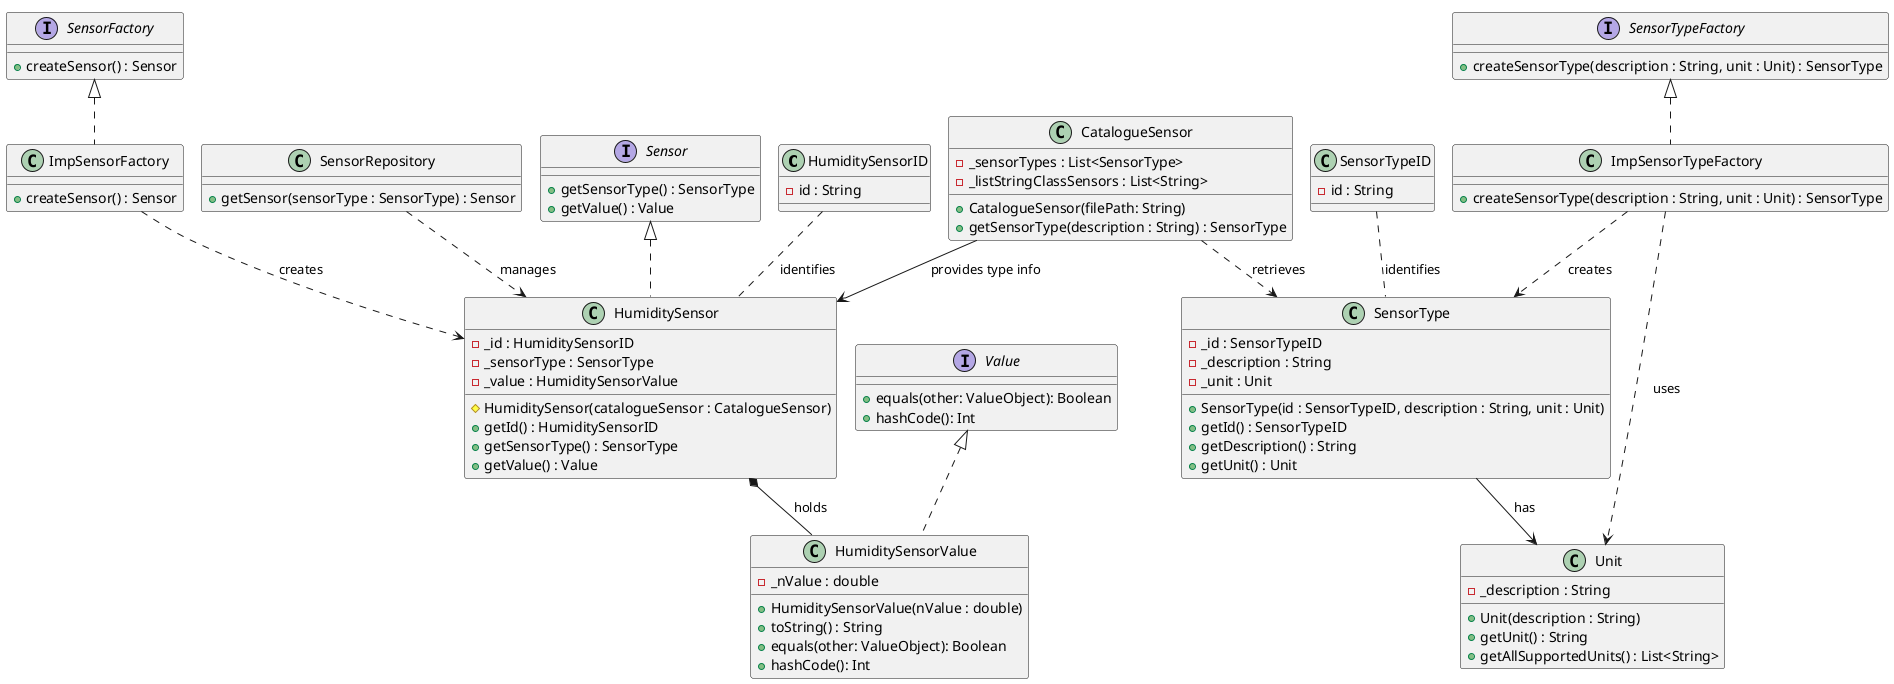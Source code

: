 @startuml
!pragma layout smetana

class HumiditySensorID {
    - id : String
}

class SensorTypeID {
    - id : String
}

class HumiditySensor implements Sensor {
    - _id : HumiditySensorID
    - _sensorType : SensorType
    - _value : HumiditySensorValue
    # HumiditySensor(catalogueSensor : CatalogueSensor)
    + getId() : HumiditySensorID
    + getSensorType() : SensorType
    + getValue() : Value
}

class HumiditySensorValue implements Value {
    - _nValue : double
    + HumiditySensorValue(nValue : double)
    + toString() : String
    + equals(other: ValueObject): Boolean
    + hashCode(): Int
}

interface Sensor {
    + getSensorType() : SensorType
    + getValue() : Value
}

class SensorType {
    - _id : SensorTypeID
    - _description : String
    - _unit : Unit
    + SensorType(id : SensorTypeID, description : String, unit : Unit)
    + getId() : SensorTypeID
    + getDescription() : String
    + getUnit() : Unit
}

class ImpSensorTypeFactory implements SensorTypeFactory{
    + createSensorType(description : String, unit : Unit) : SensorType
}

interface SensorTypeFactory{
    + createSensorType(description : String, unit : Unit) : SensorType
}

class Unit {
    - _description : String
    + Unit(description : String)
    + getUnit() : String
    + getAllSupportedUnits() : List<String>
}

interface Value {
    + equals(other: ValueObject): Boolean
    + hashCode(): Int
}

class CatalogueSensor {
    - _sensorTypes : List<SensorType>
    - _listStringClassSensors : List<String>
    + CatalogueSensor(filePath: String)
    + getSensorType(description : String) : SensorType
}

class ImpSensorFactory implements SensorFactory {
    + createSensor() : Sensor
}

interface SensorFactory {
    + createSensor() : Sensor
}

class SensorRepository {
    + getSensor(sensorType : SensorType) : Sensor
}

CatalogueSensor --> HumiditySensor : provides type info >
CatalogueSensor ..> SensorType : retrieves >
SensorType --> Unit : has
ImpSensorFactory ..> HumiditySensor : creates >
SensorRepository ..> HumiditySensor : manages >
ImpSensorTypeFactory ..> SensorType : creates >
ImpSensorTypeFactory ..> Unit : uses >
HumiditySensorID .. HumiditySensor : identifies >
SensorTypeID .. SensorType : identifies >

HumiditySensor *-- HumiditySensorValue : holds >

@enduml
